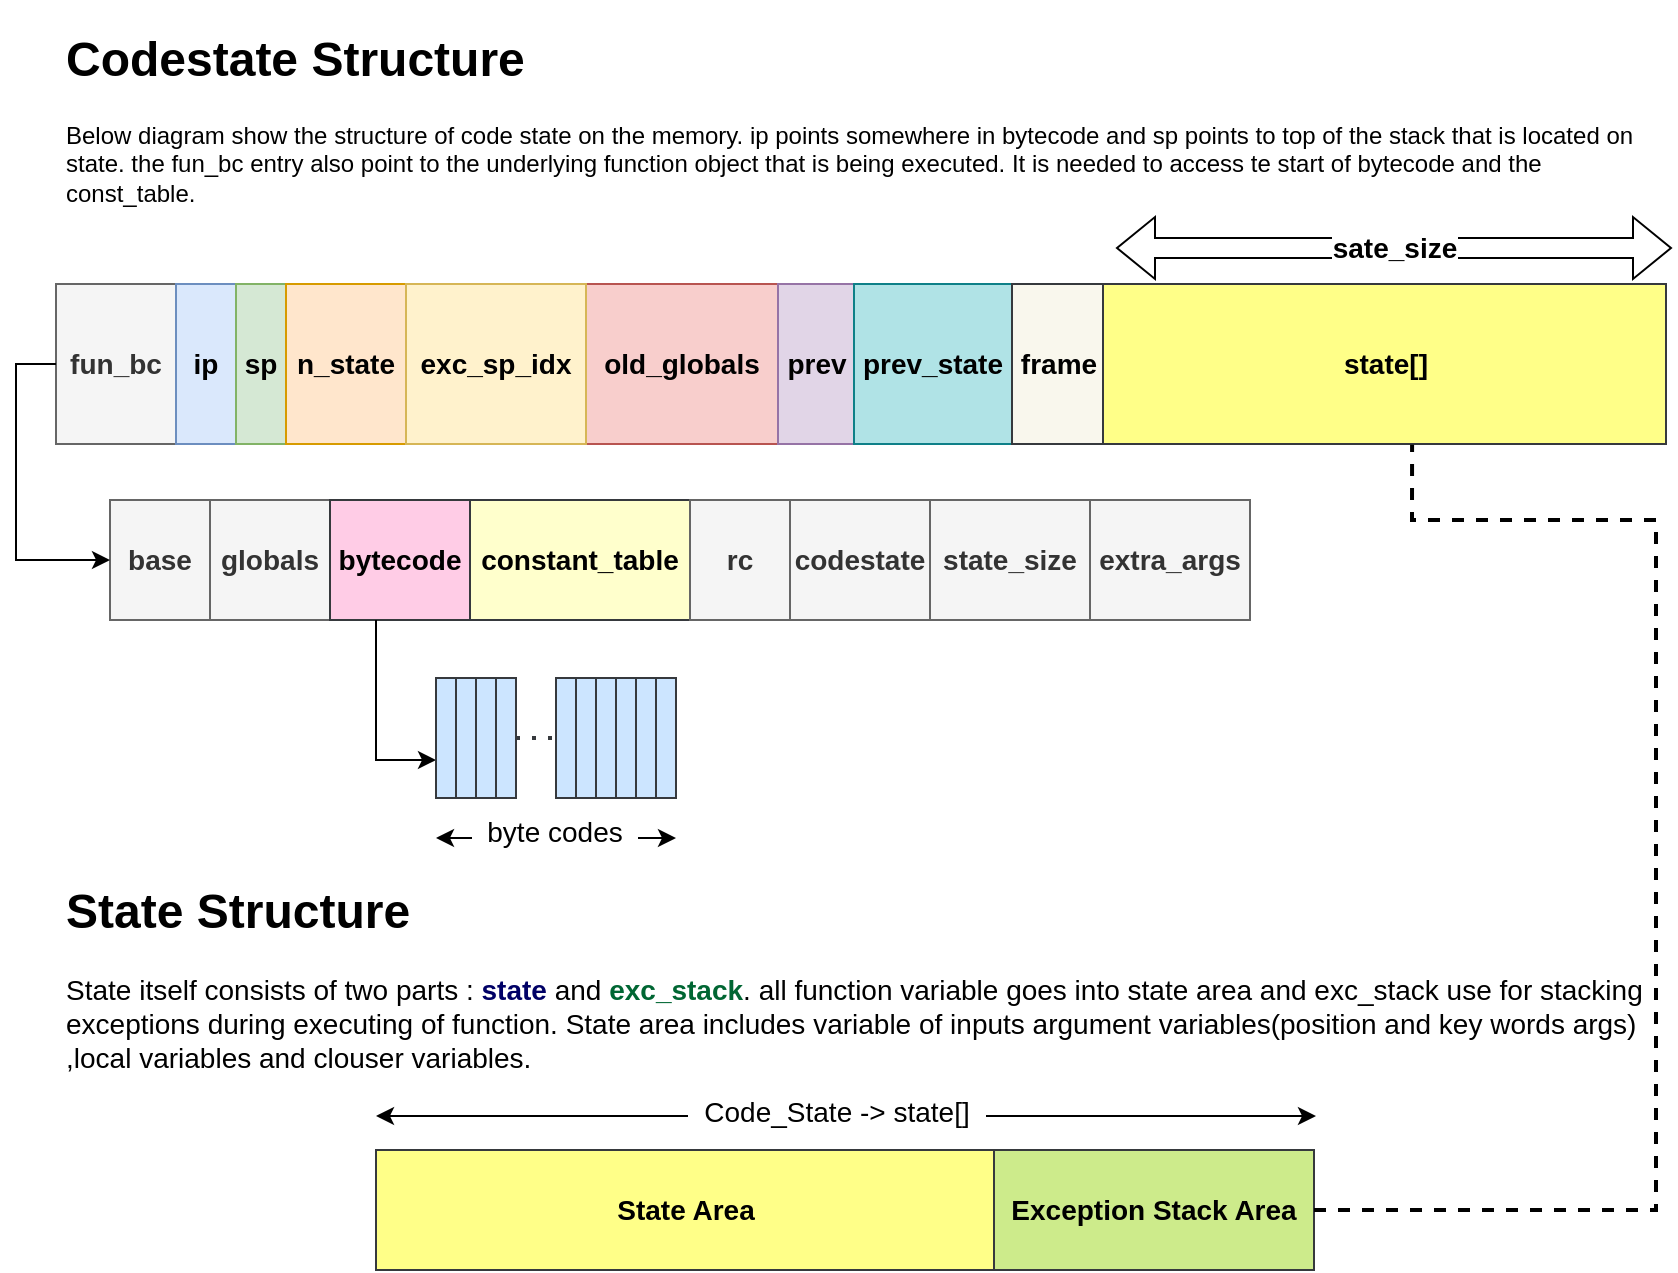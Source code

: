 <mxfile version="15.9.4" type="github">
  <diagram id="Xi_2tpuAvu5uZQwvn5Ua" name="Page-1">
    <mxGraphModel dx="1335" dy="663" grid="1" gridSize="10" guides="1" tooltips="1" connect="1" arrows="1" fold="1" page="1" pageScale="1" pageWidth="850" pageHeight="1100" math="0" shadow="0">
      <root>
        <mxCell id="0" />
        <mxCell id="1" parent="0" />
        <mxCell id="Hi1VyCGhMOIUi_0tD9En-12" value="&lt;h1&gt;Codestate Structure&lt;br&gt;&lt;/h1&gt;Below diagram show the structure of code state on the memory. ip points somewhere in bytecode and sp points to top of the stack that is located on state. the fun_bc entry also point to the underlying function object that is being executed. It is needed to access te start of bytecode and the const_table." style="text;html=1;strokeColor=none;fillColor=none;spacing=5;spacingTop=-20;whiteSpace=wrap;overflow=hidden;rounded=0;" parent="1" vertex="1">
          <mxGeometry x="30" y="40" width="810" height="100" as="geometry" />
        </mxCell>
        <mxCell id="Hi1VyCGhMOIUi_0tD9En-23" value="" style="group" parent="1" vertex="1" connectable="0">
          <mxGeometry x="30" y="154" width="808" height="98" as="geometry" />
        </mxCell>
        <mxCell id="Hi1VyCGhMOIUi_0tD9En-1" value="fun_bc" style="rounded=0;whiteSpace=wrap;html=1;fontStyle=1;horizontal=1;verticalAlign=middle;fontSize=14;fillColor=#f5f5f5;fontColor=#333333;strokeColor=#666666;" parent="Hi1VyCGhMOIUi_0tD9En-23" vertex="1">
          <mxGeometry y="18" width="60" height="80" as="geometry" />
        </mxCell>
        <mxCell id="Hi1VyCGhMOIUi_0tD9En-2" value="ip" style="rounded=0;whiteSpace=wrap;html=1;fontStyle=1;horizontal=1;fontSize=14;fillColor=#dae8fc;strokeColor=#6c8ebf;" parent="Hi1VyCGhMOIUi_0tD9En-23" vertex="1">
          <mxGeometry x="60" y="18" width="30" height="80" as="geometry" />
        </mxCell>
        <mxCell id="Hi1VyCGhMOIUi_0tD9En-3" value="sp" style="rounded=0;whiteSpace=wrap;html=1;fontStyle=1;horizontal=1;fontSize=14;fillColor=#d5e8d4;strokeColor=#82b366;" parent="Hi1VyCGhMOIUi_0tD9En-23" vertex="1">
          <mxGeometry x="90" y="18" width="25" height="80" as="geometry" />
        </mxCell>
        <mxCell id="Hi1VyCGhMOIUi_0tD9En-4" value="n_state" style="rounded=0;whiteSpace=wrap;html=1;fontStyle=1;horizontal=1;fontSize=14;fillColor=#ffe6cc;strokeColor=#d79b00;" parent="Hi1VyCGhMOIUi_0tD9En-23" vertex="1">
          <mxGeometry x="115" y="18" width="60" height="80" as="geometry" />
        </mxCell>
        <mxCell id="Hi1VyCGhMOIUi_0tD9En-5" value="&lt;div style=&quot;font-size: 14px;&quot;&gt;old_globals&lt;/div&gt;" style="rounded=0;whiteSpace=wrap;html=1;fontStyle=1;horizontal=1;fontSize=14;fillColor=#f8cecc;strokeColor=#b85450;" parent="Hi1VyCGhMOIUi_0tD9En-23" vertex="1">
          <mxGeometry x="264" y="18" width="98" height="80" as="geometry" />
        </mxCell>
        <mxCell id="Hi1VyCGhMOIUi_0tD9En-6" value="exc_sp_idx" style="rounded=0;whiteSpace=wrap;html=1;fontStyle=1;horizontal=1;fontSize=14;fillColor=#fff2cc;strokeColor=#d6b656;" parent="Hi1VyCGhMOIUi_0tD9En-23" vertex="1">
          <mxGeometry x="175" y="18" width="90" height="80" as="geometry" />
        </mxCell>
        <mxCell id="Hi1VyCGhMOIUi_0tD9En-7" value="prev" style="rounded=0;whiteSpace=wrap;html=1;fontStyle=1;horizontal=1;fontSize=14;fillColor=#e1d5e7;strokeColor=#9673a6;" parent="Hi1VyCGhMOIUi_0tD9En-23" vertex="1">
          <mxGeometry x="361" y="18" width="39" height="80" as="geometry" />
        </mxCell>
        <mxCell id="Hi1VyCGhMOIUi_0tD9En-8" value="&lt;div style=&quot;font-size: 14px;&quot;&gt;prev_state&lt;/div&gt;" style="rounded=0;whiteSpace=wrap;html=1;fontStyle=1;horizontal=1;fontSize=14;fillColor=#b0e3e6;strokeColor=#0e8088;" parent="Hi1VyCGhMOIUi_0tD9En-23" vertex="1">
          <mxGeometry x="399" y="18" width="79" height="80" as="geometry" />
        </mxCell>
        <mxCell id="Hi1VyCGhMOIUi_0tD9En-9" value="frame" style="rounded=0;whiteSpace=wrap;html=1;fontStyle=1;horizontal=1;fontSize=14;fillColor=#f9f7ed;strokeColor=#36393d;" parent="Hi1VyCGhMOIUi_0tD9En-23" vertex="1">
          <mxGeometry x="478" y="18" width="46.5" height="80" as="geometry" />
        </mxCell>
        <mxCell id="Hi1VyCGhMOIUi_0tD9En-10" value="state[]" style="rounded=0;whiteSpace=wrap;html=1;fontStyle=1;horizontal=1;fontSize=14;fillColor=#ffff88;strokeColor=#36393d;" parent="Hi1VyCGhMOIUi_0tD9En-23" vertex="1">
          <mxGeometry x="523.5" y="18" width="281.5" height="80" as="geometry" />
        </mxCell>
        <mxCell id="Hi1VyCGhMOIUi_0tD9En-11" value="sate_size" style="shape=flexArrow;endArrow=classic;startArrow=classic;html=1;rounded=0;fontSize=14;fillColor=default;fontStyle=1" parent="Hi1VyCGhMOIUi_0tD9En-23" edge="1">
          <mxGeometry width="100" height="100" relative="1" as="geometry">
            <mxPoint x="530" as="sourcePoint" />
            <mxPoint x="808" as="targetPoint" />
          </mxGeometry>
        </mxCell>
        <mxCell id="Hi1VyCGhMOIUi_0tD9En-26" value="" style="group;fillColor=default;fontStyle=1" parent="1" vertex="1" connectable="0">
          <mxGeometry x="57" y="280" width="570" height="80" as="geometry" />
        </mxCell>
        <mxCell id="Hi1VyCGhMOIUi_0tD9En-22" value="" style="group;fillColor=#f5f5f5;fontColor=#333333;strokeColor=#666666;fontStyle=1;fontSize=14;" parent="Hi1VyCGhMOIUi_0tD9En-26" vertex="1" connectable="0">
          <mxGeometry width="570" height="60" as="geometry" />
        </mxCell>
        <mxCell id="Hi1VyCGhMOIUi_0tD9En-13" value="base" style="rounded=0;whiteSpace=wrap;html=1;fontSize=14;fontStyle=1;fillColor=#f5f5f5;strokeColor=#666666;fontColor=#333333;" parent="Hi1VyCGhMOIUi_0tD9En-22" vertex="1">
          <mxGeometry width="50" height="60" as="geometry" />
        </mxCell>
        <mxCell id="Hi1VyCGhMOIUi_0tD9En-15" value="globals" style="rounded=0;whiteSpace=wrap;html=1;fontSize=14;fontStyle=1;fillColor=#f5f5f5;fontColor=#333333;strokeColor=#666666;" parent="Hi1VyCGhMOIUi_0tD9En-22" vertex="1">
          <mxGeometry x="50" width="60" height="60" as="geometry" />
        </mxCell>
        <mxCell id="Hi1VyCGhMOIUi_0tD9En-16" value="bytecode" style="rounded=0;whiteSpace=wrap;html=1;fontSize=14;fontStyle=1;fillColor=#FFCCE6;strokeColor=#36393d;" parent="Hi1VyCGhMOIUi_0tD9En-22" vertex="1">
          <mxGeometry x="110" width="70" height="60" as="geometry" />
        </mxCell>
        <mxCell id="Hi1VyCGhMOIUi_0tD9En-17" value="constant_table" style="rounded=0;whiteSpace=wrap;html=1;fontSize=14;fontStyle=1;fillColor=#FFFFCC;strokeColor=#36393d;" parent="Hi1VyCGhMOIUi_0tD9En-22" vertex="1">
          <mxGeometry x="180" width="110" height="60" as="geometry" />
        </mxCell>
        <mxCell id="Hi1VyCGhMOIUi_0tD9En-18" value="rc" style="rounded=0;whiteSpace=wrap;html=1;fontSize=14;fontStyle=1;fillColor=#f5f5f5;fontColor=#333333;strokeColor=#666666;" parent="Hi1VyCGhMOIUi_0tD9En-22" vertex="1">
          <mxGeometry x="290" width="50" height="60" as="geometry" />
        </mxCell>
        <mxCell id="Hi1VyCGhMOIUi_0tD9En-19" value="codestate" style="rounded=0;whiteSpace=wrap;html=1;fontSize=14;fontStyle=1;fillColor=#f5f5f5;fontColor=#333333;strokeColor=#666666;" parent="Hi1VyCGhMOIUi_0tD9En-22" vertex="1">
          <mxGeometry x="340" width="70" height="60" as="geometry" />
        </mxCell>
        <mxCell id="Hi1VyCGhMOIUi_0tD9En-20" value="state_size" style="rounded=0;whiteSpace=wrap;html=1;fontSize=14;fontStyle=1;fillColor=#f5f5f5;fontColor=#333333;strokeColor=#666666;" parent="Hi1VyCGhMOIUi_0tD9En-22" vertex="1">
          <mxGeometry x="410" width="80" height="60" as="geometry" />
        </mxCell>
        <mxCell id="Hi1VyCGhMOIUi_0tD9En-21" value="extra_args" style="rounded=0;whiteSpace=wrap;html=1;fontSize=14;fontStyle=1;fillColor=#f5f5f5;fontColor=#333333;strokeColor=#666666;" parent="Hi1VyCGhMOIUi_0tD9En-22" vertex="1">
          <mxGeometry x="490" width="80" height="60" as="geometry" />
        </mxCell>
        <mxCell id="Hi1VyCGhMOIUi_0tD9En-37" style="edgeStyle=orthogonalEdgeStyle;rounded=0;orthogonalLoop=1;jettySize=auto;html=1;fontSize=14;entryX=0;entryY=0.5;entryDx=0;entryDy=0;" parent="1" source="Hi1VyCGhMOIUi_0tD9En-1" target="Hi1VyCGhMOIUi_0tD9En-13" edge="1">
          <mxGeometry relative="1" as="geometry">
            <mxPoint x="40" y="310" as="targetPoint" />
            <Array as="points">
              <mxPoint x="10" y="212" />
              <mxPoint x="10" y="310" />
            </Array>
          </mxGeometry>
        </mxCell>
        <mxCell id="Hi1VyCGhMOIUi_0tD9En-40" value="" style="edgeStyle=orthogonalEdgeStyle;rounded=0;orthogonalLoop=1;jettySize=auto;html=1;fontSize=14;" parent="1" source="Hi1VyCGhMOIUi_0tD9En-16" target="Hi1VyCGhMOIUi_0tD9En-39" edge="1">
          <mxGeometry relative="1" as="geometry">
            <Array as="points">
              <mxPoint x="190" y="410" />
            </Array>
          </mxGeometry>
        </mxCell>
        <mxCell id="Hi1VyCGhMOIUi_0tD9En-56" value="" style="group" parent="1" vertex="1" connectable="0">
          <mxGeometry x="220" y="369" width="120" height="80" as="geometry" />
        </mxCell>
        <mxCell id="Hi1VyCGhMOIUi_0tD9En-39" value="" style="whiteSpace=wrap;html=1;fontSize=14;fillColor=#cce5ff;strokeColor=#36393d;rounded=0;fontStyle=1;" parent="Hi1VyCGhMOIUi_0tD9En-56" vertex="1">
          <mxGeometry width="10" height="60" as="geometry" />
        </mxCell>
        <mxCell id="Hi1VyCGhMOIUi_0tD9En-41" value="" style="whiteSpace=wrap;html=1;fontSize=14;fillColor=#cce5ff;strokeColor=#36393d;rounded=0;fontStyle=1;" parent="Hi1VyCGhMOIUi_0tD9En-56" vertex="1">
          <mxGeometry x="10" width="10" height="60" as="geometry" />
        </mxCell>
        <mxCell id="Hi1VyCGhMOIUi_0tD9En-42" value="" style="whiteSpace=wrap;html=1;fontSize=14;fillColor=#cce5ff;strokeColor=#36393d;rounded=0;fontStyle=1;" parent="Hi1VyCGhMOIUi_0tD9En-56" vertex="1">
          <mxGeometry x="20" width="10" height="60" as="geometry" />
        </mxCell>
        <mxCell id="Hi1VyCGhMOIUi_0tD9En-43" value="" style="whiteSpace=wrap;html=1;fontSize=14;fillColor=#cce5ff;strokeColor=#36393d;rounded=0;fontStyle=1;" parent="Hi1VyCGhMOIUi_0tD9En-56" vertex="1">
          <mxGeometry x="30" width="10" height="60" as="geometry" />
        </mxCell>
        <mxCell id="Hi1VyCGhMOIUi_0tD9En-46" value="" style="whiteSpace=wrap;html=1;fontSize=14;fillColor=#cce5ff;strokeColor=#36393d;rounded=0;fontStyle=1;" parent="Hi1VyCGhMOIUi_0tD9En-56" vertex="1">
          <mxGeometry x="60" width="10" height="60" as="geometry" />
        </mxCell>
        <mxCell id="Hi1VyCGhMOIUi_0tD9En-47" value="" style="whiteSpace=wrap;html=1;fontSize=14;fillColor=#cce5ff;strokeColor=#36393d;rounded=0;fontStyle=1;" parent="Hi1VyCGhMOIUi_0tD9En-56" vertex="1">
          <mxGeometry x="70" width="10" height="60" as="geometry" />
        </mxCell>
        <mxCell id="Hi1VyCGhMOIUi_0tD9En-48" value="" style="whiteSpace=wrap;html=1;fontSize=14;fillColor=#cce5ff;strokeColor=#36393d;rounded=0;fontStyle=1;" parent="Hi1VyCGhMOIUi_0tD9En-56" vertex="1">
          <mxGeometry x="80" width="10" height="60" as="geometry" />
        </mxCell>
        <mxCell id="Hi1VyCGhMOIUi_0tD9En-49" value="" style="whiteSpace=wrap;html=1;fontSize=14;fillColor=#cce5ff;strokeColor=#36393d;rounded=0;fontStyle=1;" parent="Hi1VyCGhMOIUi_0tD9En-56" vertex="1">
          <mxGeometry x="90" width="10" height="60" as="geometry" />
        </mxCell>
        <mxCell id="Hi1VyCGhMOIUi_0tD9En-50" value="" style="whiteSpace=wrap;html=1;fontSize=14;fillColor=#cce5ff;strokeColor=#36393d;rounded=0;fontStyle=1;" parent="Hi1VyCGhMOIUi_0tD9En-56" vertex="1">
          <mxGeometry x="100" width="10" height="60" as="geometry" />
        </mxCell>
        <mxCell id="Hi1VyCGhMOIUi_0tD9En-51" value="" style="whiteSpace=wrap;html=1;fontSize=14;fillColor=#cce5ff;strokeColor=#36393d;rounded=0;fontStyle=1;" parent="Hi1VyCGhMOIUi_0tD9En-56" vertex="1">
          <mxGeometry x="110" width="10" height="60" as="geometry" />
        </mxCell>
        <mxCell id="Hi1VyCGhMOIUi_0tD9En-53" value="" style="endArrow=none;dashed=1;html=1;dashPattern=1 3;strokeWidth=2;rounded=0;fontSize=14;exitX=1;exitY=0.5;exitDx=0;exitDy=0;entryX=0;entryY=0.5;entryDx=0;entryDy=0;fillColor=#cce5ff;strokeColor=#36393d;" parent="Hi1VyCGhMOIUi_0tD9En-56" source="Hi1VyCGhMOIUi_0tD9En-43" target="Hi1VyCGhMOIUi_0tD9En-46" edge="1">
          <mxGeometry width="50" height="50" relative="1" as="geometry">
            <mxPoint x="120" y="20" as="sourcePoint" />
            <mxPoint x="170" y="-30" as="targetPoint" />
          </mxGeometry>
        </mxCell>
        <mxCell id="Hi1VyCGhMOIUi_0tD9En-54" value="" style="endArrow=classic;startArrow=classic;html=1;rounded=0;fontSize=14;" parent="Hi1VyCGhMOIUi_0tD9En-56" edge="1">
          <mxGeometry width="50" height="50" relative="1" as="geometry">
            <mxPoint y="80" as="sourcePoint" />
            <mxPoint x="120" y="80" as="targetPoint" />
          </mxGeometry>
        </mxCell>
        <mxCell id="Hi1VyCGhMOIUi_0tD9En-55" value="&amp;nbsp; byte codes&amp;nbsp;&amp;nbsp; " style="edgeLabel;html=1;align=center;verticalAlign=middle;resizable=0;points=[];fontSize=14;" parent="Hi1VyCGhMOIUi_0tD9En-54" vertex="1" connectable="0">
          <mxGeometry x="-0.251" y="-1" relative="1" as="geometry">
            <mxPoint x="14" y="-4" as="offset" />
          </mxGeometry>
        </mxCell>
        <mxCell id="QHXNnbiT5XRLXtRk8al0-2" value="&lt;h1&gt;State Structure&lt;br&gt;&lt;/h1&gt;&lt;p&gt;&lt;font style=&quot;font-size: 14px&quot;&gt;State itself consists of two parts : &lt;font color=&quot;#000066&quot;&gt;&lt;b&gt;state &lt;/b&gt;&lt;/font&gt;and &lt;b&gt;&lt;font color=&quot;#006633&quot;&gt;exc_stack&lt;/font&gt;&lt;/b&gt;. all function variable goes into state area and exc_stack use for stacking exceptions during executing of function. State area includes variable of inputs argument variables(position and key words args) ,local variables and clouser variables.&lt;/font&gt;&lt;br&gt;&lt;/p&gt;" style="text;html=1;strokeColor=none;fillColor=none;spacing=5;spacingTop=-20;whiteSpace=wrap;overflow=hidden;rounded=0;" vertex="1" parent="1">
          <mxGeometry x="30" y="466" width="800" height="120" as="geometry" />
        </mxCell>
        <mxCell id="QHXNnbiT5XRLXtRk8al0-8" value="" style="group" vertex="1" connectable="0" parent="1">
          <mxGeometry x="190" y="588" width="470" height="77" as="geometry" />
        </mxCell>
        <mxCell id="QHXNnbiT5XRLXtRk8al0-3" value="&lt;span style=&quot;&quot;&gt;State Area&lt;/span&gt;" style="rounded=0;whiteSpace=wrap;html=1;labelBackgroundColor=none;fontSize=14;fontStyle=1;fillColor=#ffff88;strokeColor=#36393d;" vertex="1" parent="QHXNnbiT5XRLXtRk8al0-8">
          <mxGeometry y="17" width="310" height="60" as="geometry" />
        </mxCell>
        <mxCell id="QHXNnbiT5XRLXtRk8al0-4" value="Exception Stack Area" style="rounded=0;whiteSpace=wrap;html=1;labelBackgroundColor=none;fontSize=14;fontStyle=1;fillColor=#cdeb8b;strokeColor=#36393d;" vertex="1" parent="QHXNnbiT5XRLXtRk8al0-8">
          <mxGeometry x="309" y="17" width="160" height="60" as="geometry" />
        </mxCell>
        <mxCell id="QHXNnbiT5XRLXtRk8al0-6" value="" style="endArrow=classic;startArrow=classic;html=1;rounded=0;fontSize=14;fontColor=#000000;" edge="1" parent="QHXNnbiT5XRLXtRk8al0-8">
          <mxGeometry width="50" height="50" relative="1" as="geometry">
            <mxPoint as="sourcePoint" />
            <mxPoint x="470" as="targetPoint" />
          </mxGeometry>
        </mxCell>
        <mxCell id="QHXNnbiT5XRLXtRk8al0-7" value="&amp;nbsp; Code_State -&amp;gt; state[]&amp;nbsp;&amp;nbsp; " style="edgeLabel;html=1;align=center;verticalAlign=middle;resizable=0;points=[];fontSize=14;fontColor=#000000;" vertex="1" connectable="0" parent="QHXNnbiT5XRLXtRk8al0-6">
          <mxGeometry x="-0.124" y="5" relative="1" as="geometry">
            <mxPoint x="24" y="3" as="offset" />
          </mxGeometry>
        </mxCell>
        <mxCell id="QHXNnbiT5XRLXtRk8al0-9" value="" style="endArrow=none;dashed=1;html=1;rounded=0;fontSize=14;fontColor=#000000;entryX=0.549;entryY=1.005;entryDx=0;entryDy=0;entryPerimeter=0;exitX=1;exitY=0.5;exitDx=0;exitDy=0;strokeWidth=2;" edge="1" parent="1" source="QHXNnbiT5XRLXtRk8al0-4" target="Hi1VyCGhMOIUi_0tD9En-10">
          <mxGeometry width="50" height="50" relative="1" as="geometry">
            <mxPoint x="490" y="430" as="sourcePoint" />
            <mxPoint x="540" y="380" as="targetPoint" />
            <Array as="points">
              <mxPoint x="830" y="635" />
              <mxPoint x="830" y="290" />
              <mxPoint x="708" y="290" />
            </Array>
          </mxGeometry>
        </mxCell>
      </root>
    </mxGraphModel>
  </diagram>
</mxfile>
